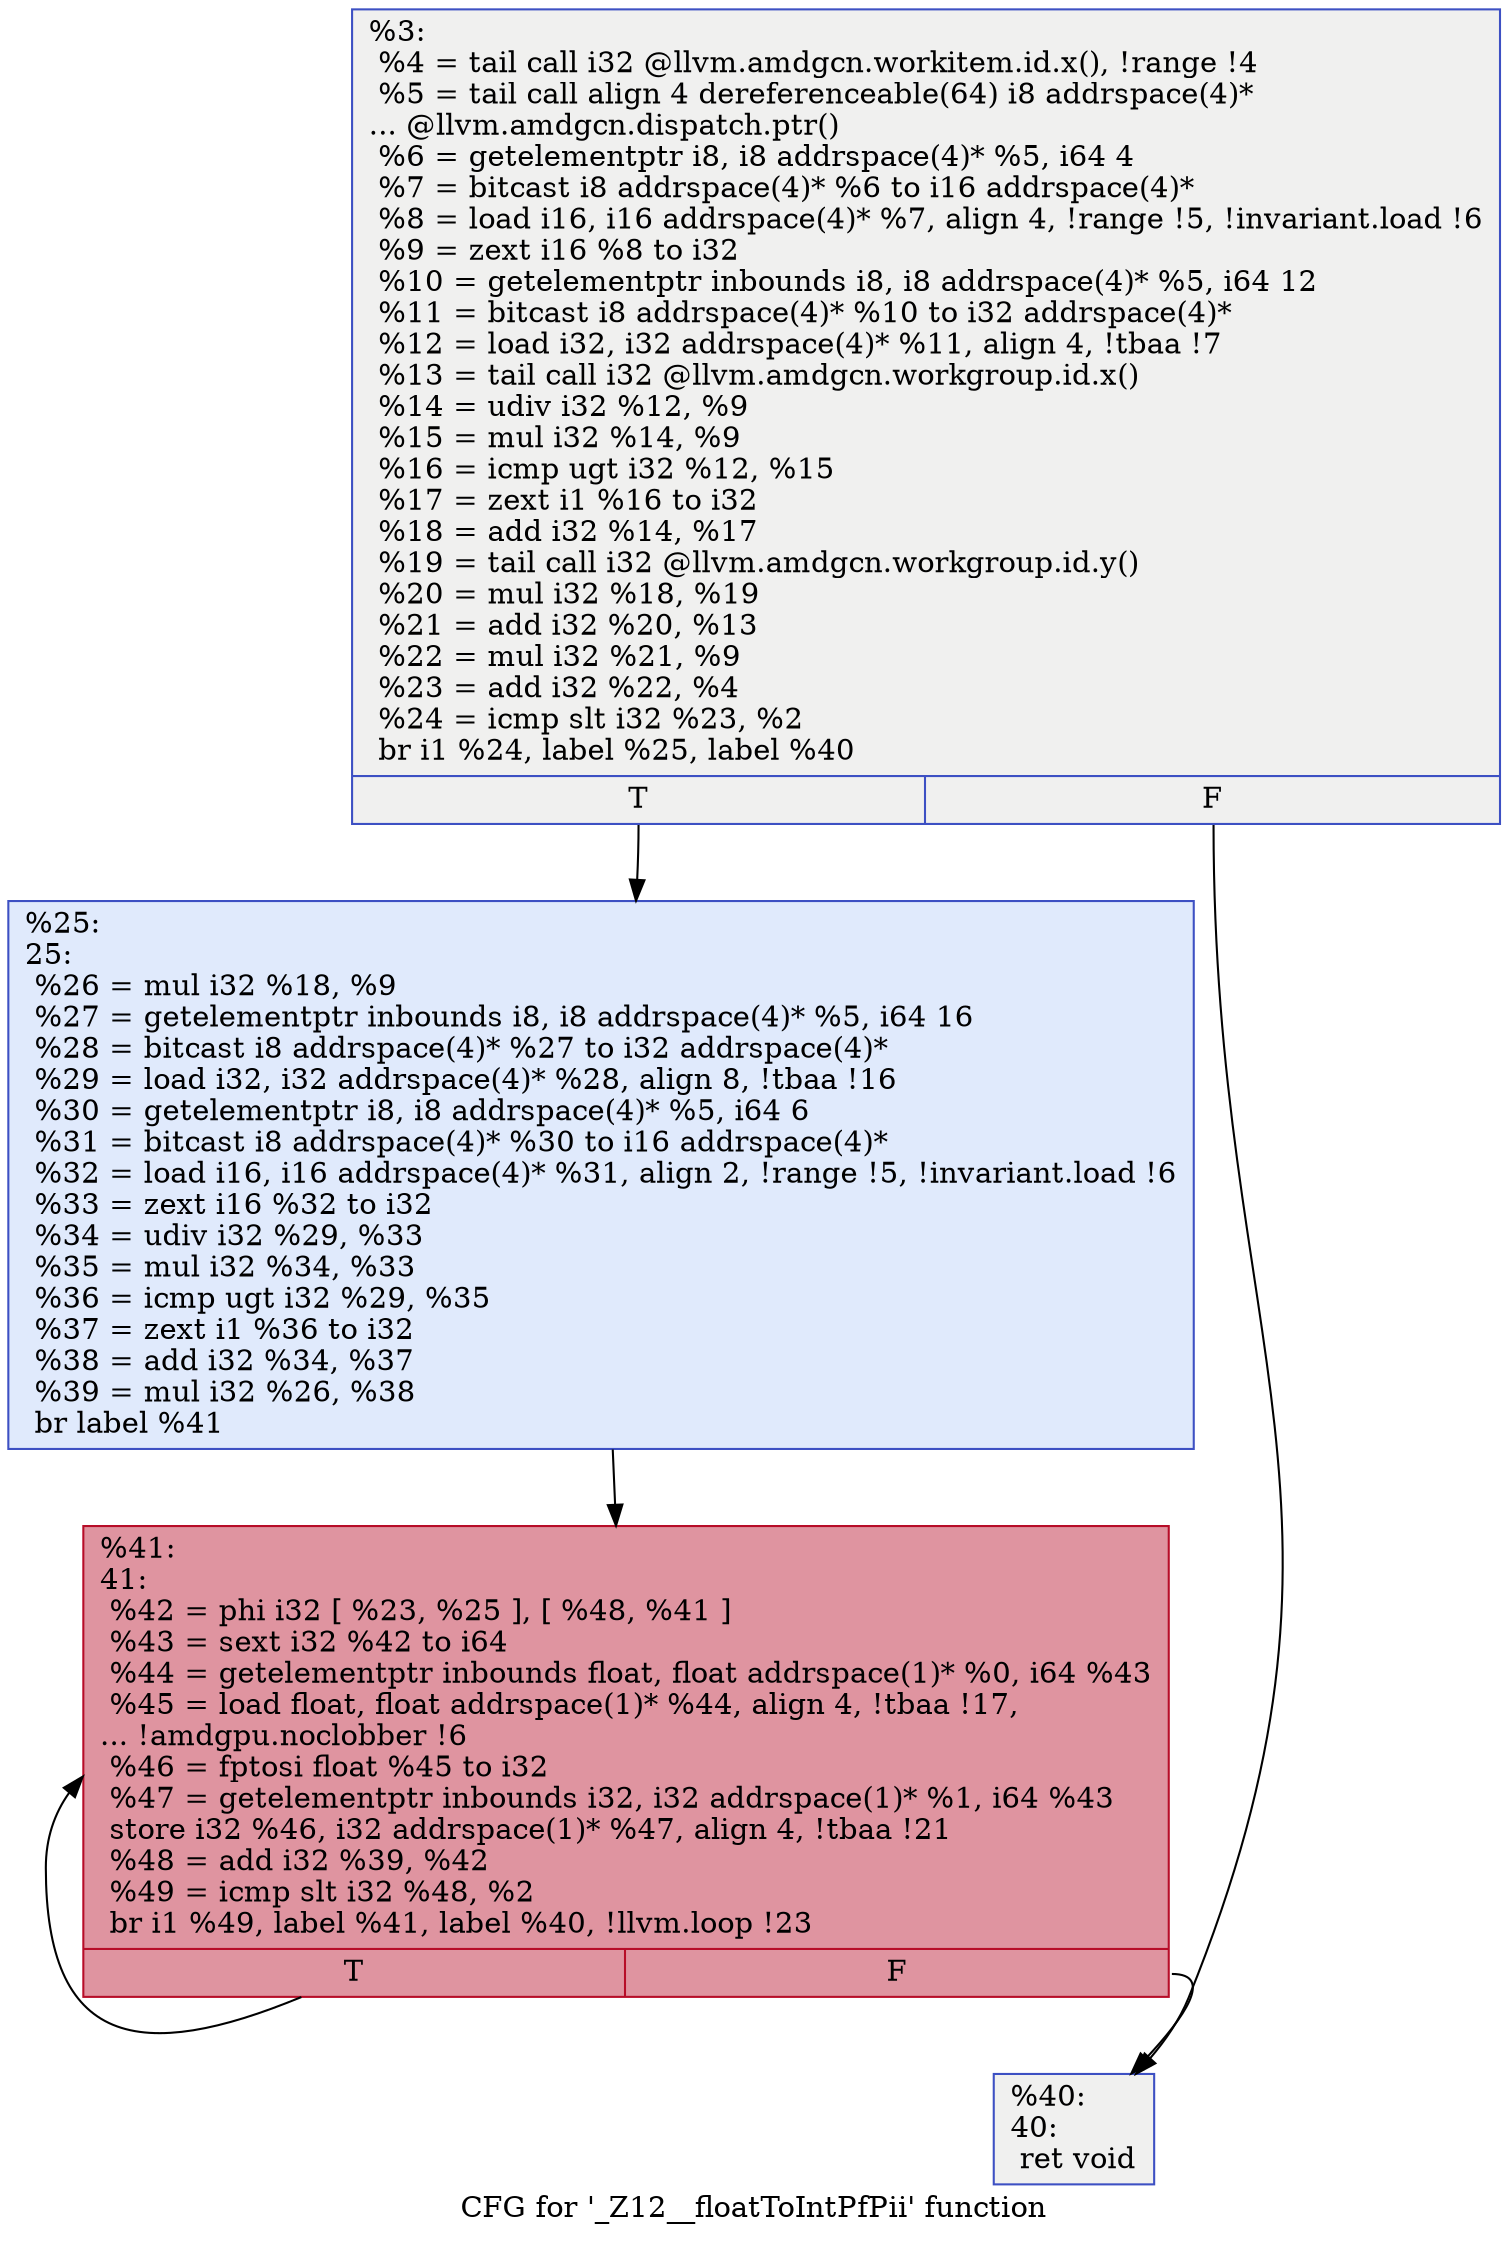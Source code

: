 digraph "CFG for '_Z12__floatToIntPfPii' function" {
	label="CFG for '_Z12__floatToIntPfPii' function";

	Node0x5d177a0 [shape=record,color="#3d50c3ff", style=filled, fillcolor="#dedcdb70",label="{%3:\l  %4 = tail call i32 @llvm.amdgcn.workitem.id.x(), !range !4\l  %5 = tail call align 4 dereferenceable(64) i8 addrspace(4)*\l... @llvm.amdgcn.dispatch.ptr()\l  %6 = getelementptr i8, i8 addrspace(4)* %5, i64 4\l  %7 = bitcast i8 addrspace(4)* %6 to i16 addrspace(4)*\l  %8 = load i16, i16 addrspace(4)* %7, align 4, !range !5, !invariant.load !6\l  %9 = zext i16 %8 to i32\l  %10 = getelementptr inbounds i8, i8 addrspace(4)* %5, i64 12\l  %11 = bitcast i8 addrspace(4)* %10 to i32 addrspace(4)*\l  %12 = load i32, i32 addrspace(4)* %11, align 4, !tbaa !7\l  %13 = tail call i32 @llvm.amdgcn.workgroup.id.x()\l  %14 = udiv i32 %12, %9\l  %15 = mul i32 %14, %9\l  %16 = icmp ugt i32 %12, %15\l  %17 = zext i1 %16 to i32\l  %18 = add i32 %14, %17\l  %19 = tail call i32 @llvm.amdgcn.workgroup.id.y()\l  %20 = mul i32 %18, %19\l  %21 = add i32 %20, %13\l  %22 = mul i32 %21, %9\l  %23 = add i32 %22, %4\l  %24 = icmp slt i32 %23, %2\l  br i1 %24, label %25, label %40\l|{<s0>T|<s1>F}}"];
	Node0x5d177a0:s0 -> Node0x5d19fb0;
	Node0x5d177a0:s1 -> Node0x5d1a040;
	Node0x5d19fb0 [shape=record,color="#3d50c3ff", style=filled, fillcolor="#b9d0f970",label="{%25:\l25:                                               \l  %26 = mul i32 %18, %9\l  %27 = getelementptr inbounds i8, i8 addrspace(4)* %5, i64 16\l  %28 = bitcast i8 addrspace(4)* %27 to i32 addrspace(4)*\l  %29 = load i32, i32 addrspace(4)* %28, align 8, !tbaa !16\l  %30 = getelementptr i8, i8 addrspace(4)* %5, i64 6\l  %31 = bitcast i8 addrspace(4)* %30 to i16 addrspace(4)*\l  %32 = load i16, i16 addrspace(4)* %31, align 2, !range !5, !invariant.load !6\l  %33 = zext i16 %32 to i32\l  %34 = udiv i32 %29, %33\l  %35 = mul i32 %34, %33\l  %36 = icmp ugt i32 %29, %35\l  %37 = zext i1 %36 to i32\l  %38 = add i32 %34, %37\l  %39 = mul i32 %26, %38\l  br label %41\l}"];
	Node0x5d19fb0 -> Node0x5d1b830;
	Node0x5d1a040 [shape=record,color="#3d50c3ff", style=filled, fillcolor="#dedcdb70",label="{%40:\l40:                                               \l  ret void\l}"];
	Node0x5d1b830 [shape=record,color="#b70d28ff", style=filled, fillcolor="#b70d2870",label="{%41:\l41:                                               \l  %42 = phi i32 [ %23, %25 ], [ %48, %41 ]\l  %43 = sext i32 %42 to i64\l  %44 = getelementptr inbounds float, float addrspace(1)* %0, i64 %43\l  %45 = load float, float addrspace(1)* %44, align 4, !tbaa !17,\l... !amdgpu.noclobber !6\l  %46 = fptosi float %45 to i32\l  %47 = getelementptr inbounds i32, i32 addrspace(1)* %1, i64 %43\l  store i32 %46, i32 addrspace(1)* %47, align 4, !tbaa !21\l  %48 = add i32 %39, %42\l  %49 = icmp slt i32 %48, %2\l  br i1 %49, label %41, label %40, !llvm.loop !23\l|{<s0>T|<s1>F}}"];
	Node0x5d1b830:s0 -> Node0x5d1b830;
	Node0x5d1b830:s1 -> Node0x5d1a040;
}
